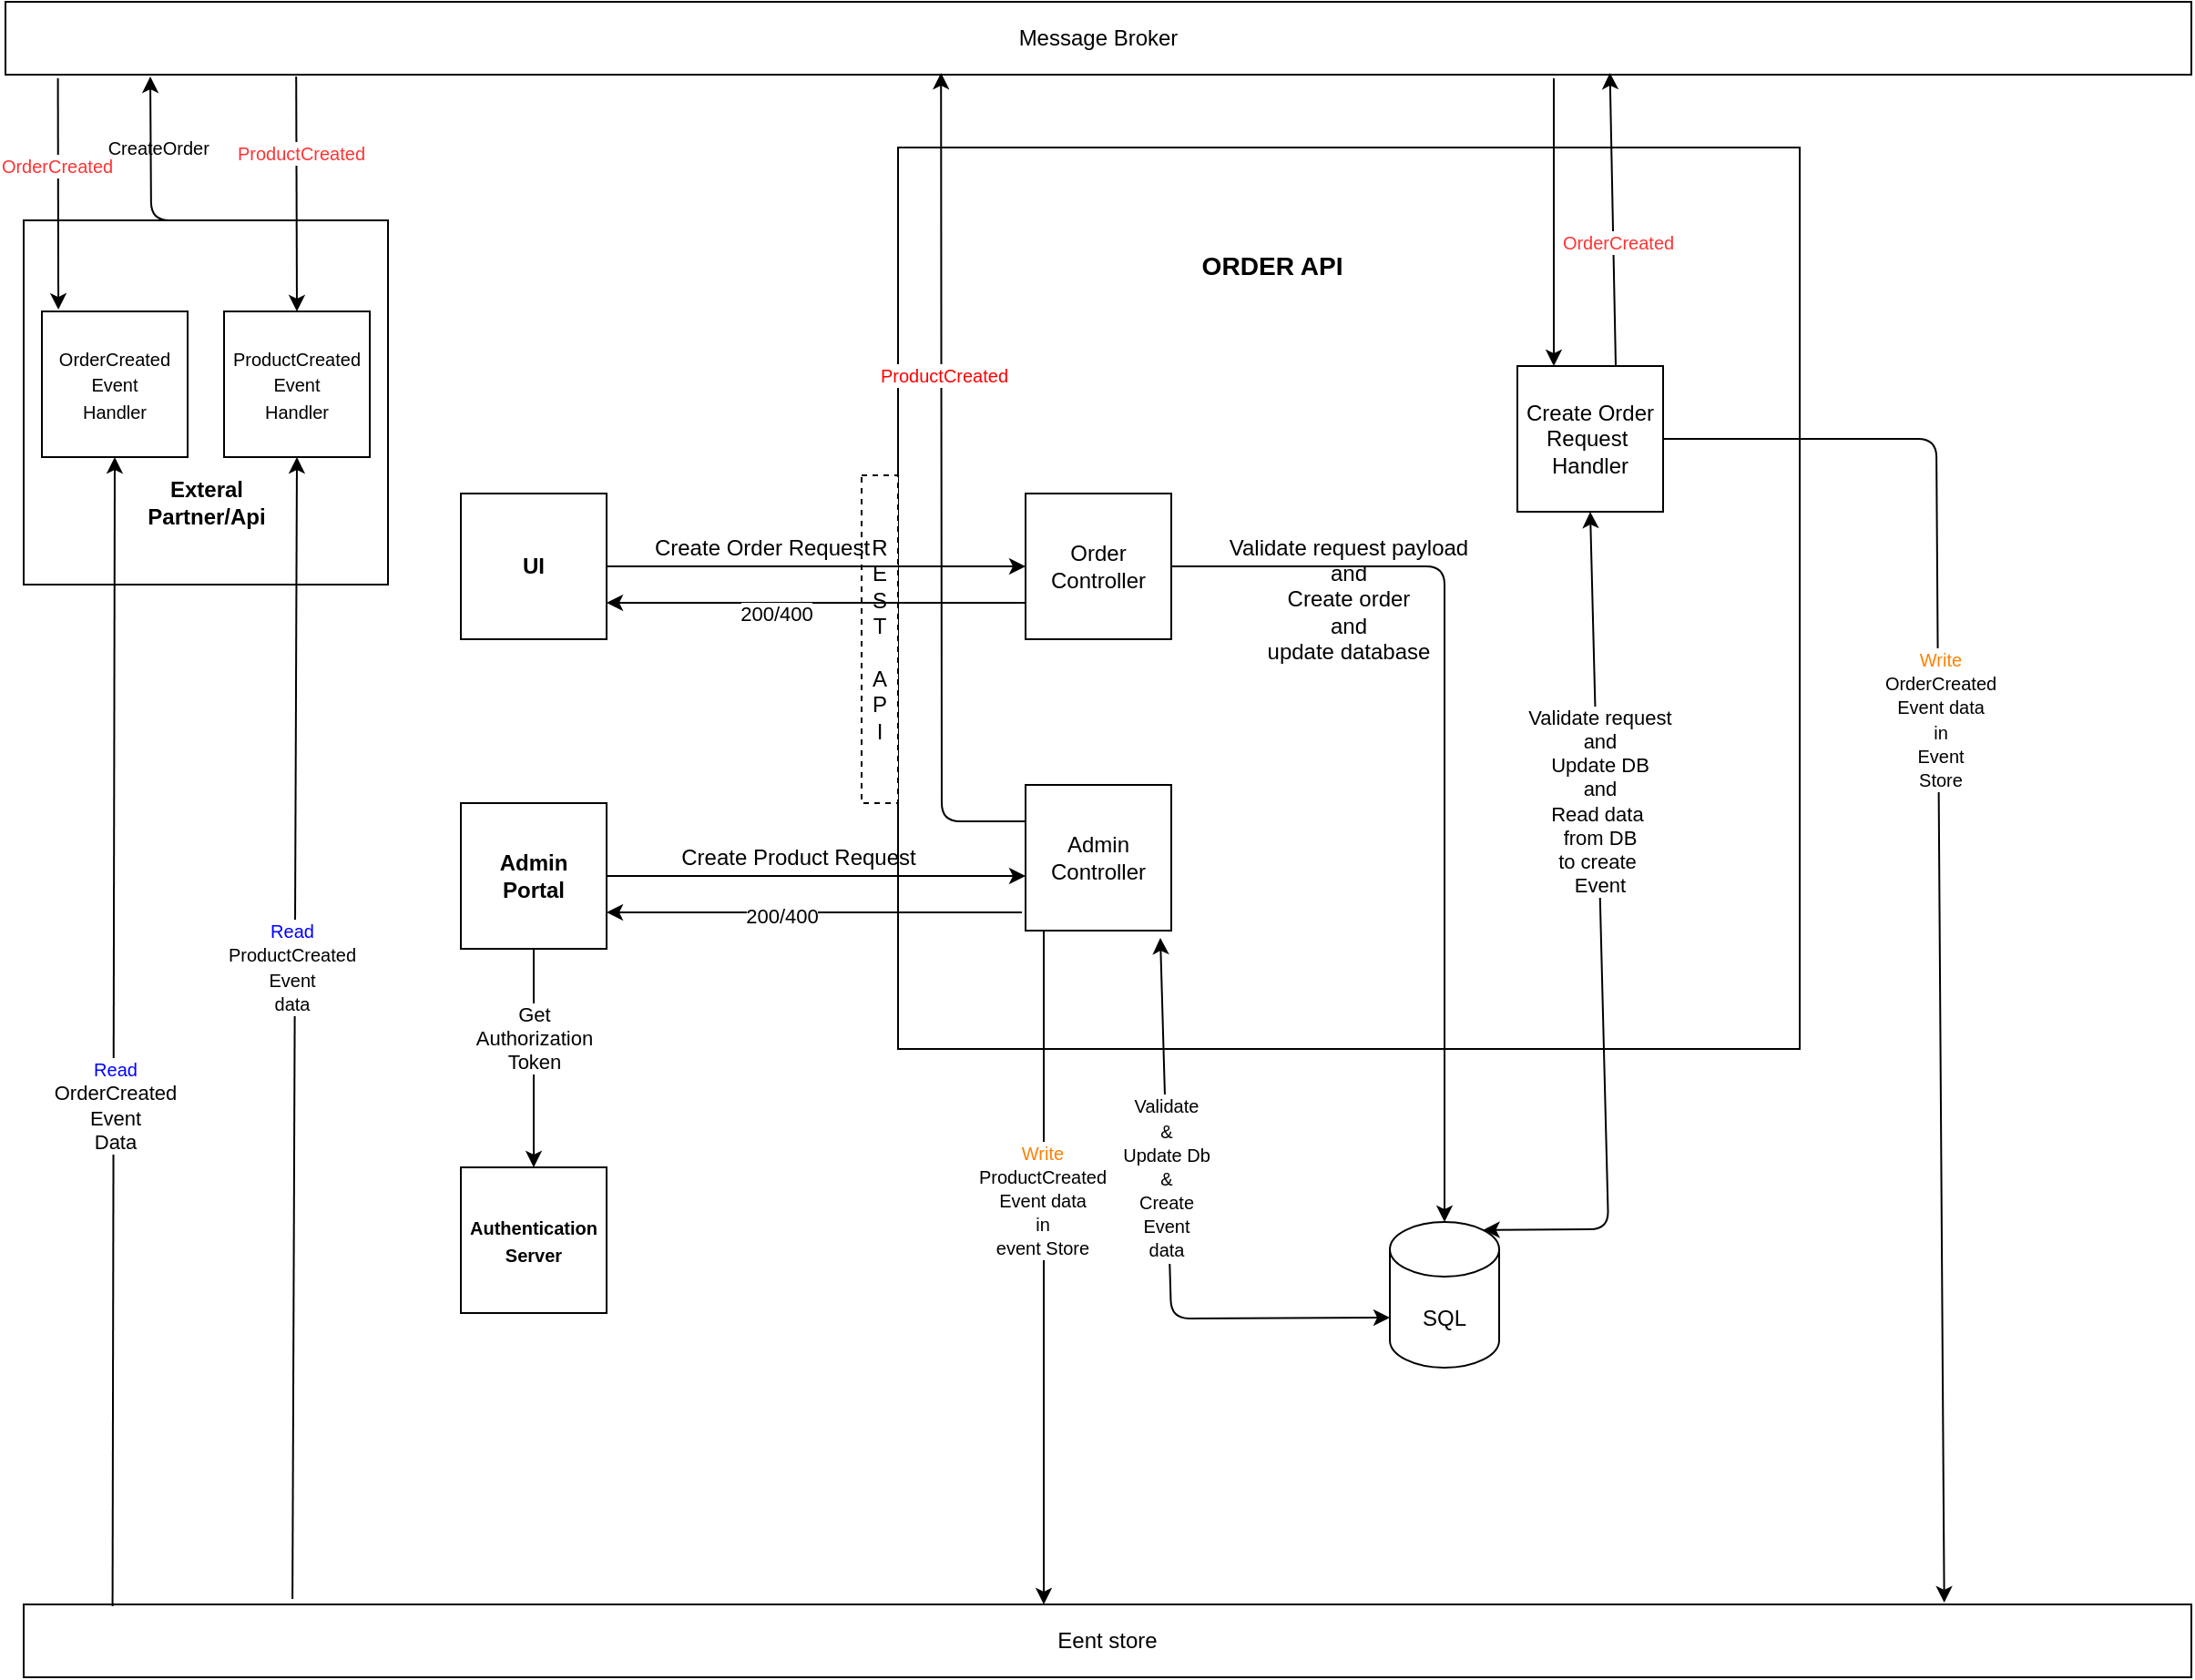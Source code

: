 <mxfile version="14.4.9" type="device"><diagram id="kgpKYQtTHZ0yAKxKKP6v" name="Page-1"><mxGraphModel dx="2272" dy="762" grid="1" gridSize="10" guides="1" tooltips="1" connect="1" arrows="1" fold="1" page="1" pageScale="1" pageWidth="850" pageHeight="1100" math="0" shadow="0"><root><mxCell id="0"/><mxCell id="1" parent="0"/><mxCell id="Mqd6WF8KA8pyk3sB3URa-1" value="Message Broker" style="rounded=0;whiteSpace=wrap;html=1;" vertex="1" parent="1"><mxGeometry x="-80" y="40" width="1200" height="40" as="geometry"/></mxCell><mxCell id="Mqd6WF8KA8pyk3sB3URa-2" value="Eent store" style="rounded=0;whiteSpace=wrap;html=1;" vertex="1" parent="1"><mxGeometry x="-70" y="920" width="1190" height="40" as="geometry"/></mxCell><mxCell id="Mqd6WF8KA8pyk3sB3URa-3" value="" style="whiteSpace=wrap;html=1;aspect=fixed;align=center;" vertex="1" parent="1"><mxGeometry x="-70" y="160" width="200" height="200" as="geometry"/></mxCell><mxCell id="Mqd6WF8KA8pyk3sB3URa-4" value="&lt;b&gt;UI&lt;/b&gt;" style="whiteSpace=wrap;html=1;aspect=fixed;" vertex="1" parent="1"><mxGeometry x="170" y="310" width="80" height="80" as="geometry"/></mxCell><mxCell id="Mqd6WF8KA8pyk3sB3URa-5" value="&lt;b&gt;Admin&lt;br&gt;Portal&lt;/b&gt;" style="whiteSpace=wrap;html=1;aspect=fixed;" vertex="1" parent="1"><mxGeometry x="170" y="480" width="80" height="80" as="geometry"/></mxCell><mxCell id="Mqd6WF8KA8pyk3sB3URa-6" value="Validate request payload &lt;br&gt;and&lt;br&gt;Create order &lt;br&gt;and &lt;br&gt;update database" style="whiteSpace=wrap;html=1;aspect=fixed;" vertex="1" parent="1"><mxGeometry x="410" y="120" width="495" height="495" as="geometry"/></mxCell><mxCell id="Mqd6WF8KA8pyk3sB3URa-7" value="R&lt;br&gt;E&lt;br&gt;S&lt;br&gt;T&lt;br&gt;&lt;br&gt;A&lt;br&gt;P&lt;br&gt;I" style="rounded=0;whiteSpace=wrap;html=1;dashed=1;" vertex="1" parent="1"><mxGeometry x="390" y="300" width="20" height="180" as="geometry"/></mxCell><mxCell id="Mqd6WF8KA8pyk3sB3URa-8" value="Order&lt;br&gt;Controller" style="whiteSpace=wrap;html=1;aspect=fixed;" vertex="1" parent="1"><mxGeometry x="480" y="310" width="80" height="80" as="geometry"/></mxCell><mxCell id="Mqd6WF8KA8pyk3sB3URa-9" value="Admin&lt;br&gt;Controller" style="whiteSpace=wrap;html=1;aspect=fixed;" vertex="1" parent="1"><mxGeometry x="480" y="470" width="80" height="80" as="geometry"/></mxCell><mxCell id="Mqd6WF8KA8pyk3sB3URa-11" value="" style="endArrow=classic;html=1;exitX=1;exitY=0.5;exitDx=0;exitDy=0;entryX=0;entryY=0.5;entryDx=0;entryDy=0;" edge="1" parent="1" source="Mqd6WF8KA8pyk3sB3URa-4" target="Mqd6WF8KA8pyk3sB3URa-8"><mxGeometry width="50" height="50" relative="1" as="geometry"><mxPoint x="400" y="550" as="sourcePoint"/><mxPoint x="450" y="500" as="targetPoint"/></mxGeometry></mxCell><mxCell id="Mqd6WF8KA8pyk3sB3URa-12" value="Create Order Request" style="text;html=1;align=center;verticalAlign=middle;resizable=0;points=[];autosize=1;" vertex="1" parent="1"><mxGeometry x="270" y="330" width="130" height="20" as="geometry"/></mxCell><mxCell id="Mqd6WF8KA8pyk3sB3URa-13" value="SQL" style="shape=cylinder3;whiteSpace=wrap;html=1;boundedLbl=1;backgroundOutline=1;size=15;" vertex="1" parent="1"><mxGeometry x="680" y="710" width="60" height="80" as="geometry"/></mxCell><mxCell id="Mqd6WF8KA8pyk3sB3URa-14" value="" style="endArrow=classic;html=1;entryX=0.5;entryY=0;entryDx=0;entryDy=0;entryPerimeter=0;exitX=1;exitY=0.5;exitDx=0;exitDy=0;" edge="1" parent="1" source="Mqd6WF8KA8pyk3sB3URa-8" target="Mqd6WF8KA8pyk3sB3URa-13"><mxGeometry width="50" height="50" relative="1" as="geometry"><mxPoint x="400" y="550" as="sourcePoint"/><mxPoint x="450" y="500" as="targetPoint"/><Array as="points"><mxPoint x="710" y="350"/></Array></mxGeometry></mxCell><mxCell id="Mqd6WF8KA8pyk3sB3URa-16" value="" style="endArrow=classic;html=1;entryX=1;entryY=0.75;entryDx=0;entryDy=0;exitX=0;exitY=0.75;exitDx=0;exitDy=0;" edge="1" parent="1" source="Mqd6WF8KA8pyk3sB3URa-8" target="Mqd6WF8KA8pyk3sB3URa-4"><mxGeometry width="50" height="50" relative="1" as="geometry"><mxPoint x="300" y="460" as="sourcePoint"/><mxPoint x="350" y="410" as="targetPoint"/></mxGeometry></mxCell><mxCell id="Mqd6WF8KA8pyk3sB3URa-17" value="200/400" style="edgeLabel;html=1;align=center;verticalAlign=middle;resizable=0;points=[];" vertex="1" connectable="0" parent="Mqd6WF8KA8pyk3sB3URa-16"><mxGeometry x="0.191" y="5" relative="1" as="geometry"><mxPoint y="1" as="offset"/></mxGeometry></mxCell><mxCell id="Mqd6WF8KA8pyk3sB3URa-18" value="" style="endArrow=classic;html=1;exitX=0.5;exitY=0;exitDx=0;exitDy=0;entryX=0.025;entryY=1.025;entryDx=0;entryDy=0;entryPerimeter=0;" edge="1" parent="1"><mxGeometry width="50" height="50" relative="1" as="geometry"><mxPoint x="60" y="160" as="sourcePoint"/><mxPoint x="-0.5" y="81" as="targetPoint"/><Array as="points"><mxPoint y="160"/></Array></mxGeometry></mxCell><mxCell id="Mqd6WF8KA8pyk3sB3URa-19" value="&lt;font style=&quot;font-size: 10px&quot;&gt;CreateOrder&amp;nbsp;&lt;/font&gt;" style="text;html=1;align=center;verticalAlign=middle;resizable=0;points=[];autosize=1;" vertex="1" parent="1"><mxGeometry x="-30" y="110" width="70" height="20" as="geometry"/></mxCell><mxCell id="Mqd6WF8KA8pyk3sB3URa-20" value="Create Order&lt;br&gt;Request&amp;nbsp;&lt;br&gt;Handler" style="whiteSpace=wrap;html=1;aspect=fixed;" vertex="1" parent="1"><mxGeometry x="750" y="240" width="80" height="80" as="geometry"/></mxCell><mxCell id="Mqd6WF8KA8pyk3sB3URa-22" value="" style="endArrow=classic;html=1;entryX=0.25;entryY=0;entryDx=0;entryDy=0;" edge="1" parent="1" target="Mqd6WF8KA8pyk3sB3URa-20"><mxGeometry width="50" height="50" relative="1" as="geometry"><mxPoint x="770" y="82" as="sourcePoint"/><mxPoint x="450" y="450" as="targetPoint"/></mxGeometry></mxCell><mxCell id="Mqd6WF8KA8pyk3sB3URa-23" value="" style="endArrow=classic;startArrow=classic;html=1;entryX=0.5;entryY=1;entryDx=0;entryDy=0;exitX=0.855;exitY=0;exitDx=0;exitDy=4.35;exitPerimeter=0;" edge="1" parent="1" source="Mqd6WF8KA8pyk3sB3URa-13" target="Mqd6WF8KA8pyk3sB3URa-20"><mxGeometry width="50" height="50" relative="1" as="geometry"><mxPoint x="770" y="500" as="sourcePoint"/><mxPoint x="820" y="450" as="targetPoint"/><Array as="points"><mxPoint x="800" y="714"/></Array></mxGeometry></mxCell><mxCell id="Mqd6WF8KA8pyk3sB3URa-24" value="Validate request&lt;br&gt;and&lt;br&gt;Update DB&lt;br&gt;and&lt;br&gt;Read data&amp;nbsp;&lt;br&gt;from DB&lt;br&gt;to create&amp;nbsp;&lt;br&gt;Event" style="edgeLabel;html=1;align=center;verticalAlign=middle;resizable=0;points=[];" vertex="1" connectable="0" parent="Mqd6WF8KA8pyk3sB3URa-23"><mxGeometry x="0.313" y="-1" relative="1" as="geometry"><mxPoint as="offset"/></mxGeometry></mxCell><mxCell id="Mqd6WF8KA8pyk3sB3URa-25" value="" style="endArrow=classic;html=1;entryX=0.734;entryY=0.975;entryDx=0;entryDy=0;entryPerimeter=0;exitX=0.675;exitY=0;exitDx=0;exitDy=0;exitPerimeter=0;" edge="1" parent="1" source="Mqd6WF8KA8pyk3sB3URa-20" target="Mqd6WF8KA8pyk3sB3URa-1"><mxGeometry width="50" height="50" relative="1" as="geometry"><mxPoint x="800" y="240" as="sourcePoint"/><mxPoint x="850" y="190" as="targetPoint"/></mxGeometry></mxCell><mxCell id="Mqd6WF8KA8pyk3sB3URa-26" value="&lt;font style=&quot;font-size: 10px&quot; color=&quot;#ff3333&quot;&gt;OrderCreated&lt;/font&gt;" style="edgeLabel;html=1;align=center;verticalAlign=middle;resizable=0;points=[];" vertex="1" connectable="0" parent="Mqd6WF8KA8pyk3sB3URa-25"><mxGeometry x="-0.156" y="-2" relative="1" as="geometry"><mxPoint as="offset"/></mxGeometry></mxCell><mxCell id="Mqd6WF8KA8pyk3sB3URa-27" value="" style="endArrow=classic;html=1;exitX=1;exitY=0.5;exitDx=0;exitDy=0;entryX=0.886;entryY=-0.025;entryDx=0;entryDy=0;entryPerimeter=0;" edge="1" parent="1" source="Mqd6WF8KA8pyk3sB3URa-20" target="Mqd6WF8KA8pyk3sB3URa-2"><mxGeometry width="50" height="50" relative="1" as="geometry"><mxPoint x="400" y="560" as="sourcePoint"/><mxPoint x="450" y="510" as="targetPoint"/><Array as="points"><mxPoint x="980" y="280"/></Array></mxGeometry></mxCell><mxCell id="Mqd6WF8KA8pyk3sB3URa-28" value="&lt;font style=&quot;font-size: 10px&quot;&gt;&lt;font color=&quot;#ff8000&quot; style=&quot;font-size: 10px&quot;&gt;Write&lt;/font&gt;&lt;br&gt;OrderCreated&lt;br&gt;Event data&lt;br&gt;in&lt;br&gt;Event&lt;br&gt;Store&lt;/font&gt;" style="edgeLabel;html=1;align=center;verticalAlign=middle;resizable=0;points=[];" vertex="1" connectable="0" parent="Mqd6WF8KA8pyk3sB3URa-27"><mxGeometry x="-0.23" y="1" relative="1" as="geometry"><mxPoint as="offset"/></mxGeometry></mxCell><mxCell id="Mqd6WF8KA8pyk3sB3URa-29" value="&lt;b style=&quot;font-size: 10px&quot;&gt;Authentication&lt;br&gt;Server&lt;/b&gt;" style="whiteSpace=wrap;html=1;aspect=fixed;" vertex="1" parent="1"><mxGeometry x="170" y="680" width="80" height="80" as="geometry"/></mxCell><mxCell id="Mqd6WF8KA8pyk3sB3URa-30" value="" style="endArrow=classic;html=1;exitX=0.5;exitY=1;exitDx=0;exitDy=0;entryX=0.5;entryY=0;entryDx=0;entryDy=0;" edge="1" parent="1" source="Mqd6WF8KA8pyk3sB3URa-5" target="Mqd6WF8KA8pyk3sB3URa-29"><mxGeometry width="50" height="50" relative="1" as="geometry"><mxPoint x="400" y="560" as="sourcePoint"/><mxPoint x="450" y="510" as="targetPoint"/></mxGeometry></mxCell><mxCell id="Mqd6WF8KA8pyk3sB3URa-31" value="Get&lt;br&gt;Authorization&lt;br&gt;Token" style="edgeLabel;html=1;align=center;verticalAlign=middle;resizable=0;points=[];" vertex="1" connectable="0" parent="Mqd6WF8KA8pyk3sB3URa-30"><mxGeometry x="-0.183" relative="1" as="geometry"><mxPoint as="offset"/></mxGeometry></mxCell><mxCell id="Mqd6WF8KA8pyk3sB3URa-32" value="" style="endArrow=classic;html=1;exitX=1;exitY=0.5;exitDx=0;exitDy=0;entryX=0;entryY=0.625;entryDx=0;entryDy=0;entryPerimeter=0;" edge="1" parent="1" source="Mqd6WF8KA8pyk3sB3URa-5" target="Mqd6WF8KA8pyk3sB3URa-9"><mxGeometry width="50" height="50" relative="1" as="geometry"><mxPoint x="400" y="540" as="sourcePoint"/><mxPoint x="450" y="490" as="targetPoint"/></mxGeometry></mxCell><mxCell id="Mqd6WF8KA8pyk3sB3URa-33" value="Create Product Request" style="text;html=1;align=center;verticalAlign=middle;resizable=0;points=[];autosize=1;" vertex="1" parent="1"><mxGeometry x="285" y="500" width="140" height="20" as="geometry"/></mxCell><mxCell id="Mqd6WF8KA8pyk3sB3URa-36" value="" style="endArrow=classic;html=1;exitX=0.25;exitY=1;exitDx=0;exitDy=0;entryX=0.479;entryY=0;entryDx=0;entryDy=0;entryPerimeter=0;" edge="1" parent="1"><mxGeometry width="50" height="50" relative="1" as="geometry"><mxPoint x="490" y="550" as="sourcePoint"/><mxPoint x="490.01" y="920" as="targetPoint"/></mxGeometry></mxCell><mxCell id="Mqd6WF8KA8pyk3sB3URa-37" value="&lt;font style=&quot;font-size: 10px&quot;&gt;&lt;font color=&quot;#ff8000&quot;&gt;Write&lt;/font&gt;&lt;br&gt;ProductCreated&lt;br&gt;Event data&lt;br&gt;in&lt;br&gt;event Store&lt;/font&gt;" style="edgeLabel;html=1;align=center;verticalAlign=middle;resizable=0;points=[];" vertex="1" connectable="0" parent="Mqd6WF8KA8pyk3sB3URa-36"><mxGeometry x="-0.2" y="-1" relative="1" as="geometry"><mxPoint as="offset"/></mxGeometry></mxCell><mxCell id="Mqd6WF8KA8pyk3sB3URa-40" value="" style="endArrow=classic;startArrow=classic;html=1;entryX=0.925;entryY=1.05;entryDx=0;entryDy=0;exitX=0;exitY=0;exitDx=0;exitDy=52.5;exitPerimeter=0;entryPerimeter=0;" edge="1" parent="1" source="Mqd6WF8KA8pyk3sB3URa-13" target="Mqd6WF8KA8pyk3sB3URa-9"><mxGeometry width="50" height="50" relative="1" as="geometry"><mxPoint x="540" y="620" as="sourcePoint"/><mxPoint x="590" y="570" as="targetPoint"/><Array as="points"><mxPoint x="560" y="763"/></Array></mxGeometry></mxCell><mxCell id="Mqd6WF8KA8pyk3sB3URa-41" value="&lt;font style=&quot;font-size: 10px&quot;&gt;Validate &lt;br&gt;&amp;amp;&lt;br&gt;Update Db&lt;br&gt;&amp;amp;&lt;br&gt;Create&lt;br&gt;Event &lt;br&gt;data&lt;/font&gt;" style="edgeLabel;html=1;align=center;verticalAlign=middle;resizable=0;points=[];" vertex="1" connectable="0" parent="Mqd6WF8KA8pyk3sB3URa-40"><mxGeometry x="0.198" y="1" relative="1" as="geometry"><mxPoint as="offset"/></mxGeometry></mxCell><mxCell id="Mqd6WF8KA8pyk3sB3URa-42" value="&lt;font style=&quot;font-size: 10px&quot;&gt;OrderCreated&lt;br&gt;Event&lt;br&gt;Handler&lt;/font&gt;" style="whiteSpace=wrap;html=1;aspect=fixed;" vertex="1" parent="1"><mxGeometry x="-60" y="210" width="80" height="80" as="geometry"/></mxCell><mxCell id="Mqd6WF8KA8pyk3sB3URa-43" value="&lt;font style=&quot;font-size: 10px&quot;&gt;ProductCreated&lt;br&gt;Event&lt;br&gt;Handler&lt;/font&gt;" style="whiteSpace=wrap;html=1;aspect=fixed;" vertex="1" parent="1"><mxGeometry x="40" y="210" width="80" height="80" as="geometry"/></mxCell><mxCell id="Mqd6WF8KA8pyk3sB3URa-45" value="" style="endArrow=classic;html=1;exitX=0.024;exitY=1.05;exitDx=0;exitDy=0;exitPerimeter=0;entryX=0.113;entryY=-0.012;entryDx=0;entryDy=0;entryPerimeter=0;" edge="1" parent="1" source="Mqd6WF8KA8pyk3sB3URa-1" target="Mqd6WF8KA8pyk3sB3URa-42"><mxGeometry width="50" height="50" relative="1" as="geometry"><mxPoint x="110" y="145" as="sourcePoint"/><mxPoint x="160" y="95" as="targetPoint"/></mxGeometry></mxCell><mxCell id="Mqd6WF8KA8pyk3sB3URa-46" value="&lt;font style=&quot;font-size: 10px&quot; color=&quot;#ff3333&quot;&gt;OrderCreated&lt;/font&gt;" style="edgeLabel;html=1;align=center;verticalAlign=middle;resizable=0;points=[];" vertex="1" connectable="0" parent="Mqd6WF8KA8pyk3sB3URa-45"><mxGeometry x="-0.244" y="-1" relative="1" as="geometry"><mxPoint as="offset"/></mxGeometry></mxCell><mxCell id="Mqd6WF8KA8pyk3sB3URa-47" value="" style="endArrow=classic;html=1;entryX=0.5;entryY=0;entryDx=0;entryDy=0;exitX=0.133;exitY=1.025;exitDx=0;exitDy=0;exitPerimeter=0;" edge="1" parent="1" source="Mqd6WF8KA8pyk3sB3URa-1" target="Mqd6WF8KA8pyk3sB3URa-43"><mxGeometry width="50" height="50" relative="1" as="geometry"><mxPoint x="130" y="145" as="sourcePoint"/><mxPoint x="180" y="95" as="targetPoint"/></mxGeometry></mxCell><mxCell id="Mqd6WF8KA8pyk3sB3URa-48" value="&lt;font style=&quot;font-size: 10px&quot; color=&quot;#ff3333&quot;&gt;ProductCreated&lt;/font&gt;" style="edgeLabel;html=1;align=center;verticalAlign=middle;resizable=0;points=[];" vertex="1" connectable="0" parent="Mqd6WF8KA8pyk3sB3URa-47"><mxGeometry x="-0.349" y="2" relative="1" as="geometry"><mxPoint as="offset"/></mxGeometry></mxCell><mxCell id="Mqd6WF8KA8pyk3sB3URa-49" value="" style="endArrow=classic;html=1;exitX=0;exitY=0.25;exitDx=0;exitDy=0;entryX=0.428;entryY=0.975;entryDx=0;entryDy=0;entryPerimeter=0;" edge="1" parent="1" source="Mqd6WF8KA8pyk3sB3URa-9" target="Mqd6WF8KA8pyk3sB3URa-1"><mxGeometry width="50" height="50" relative="1" as="geometry"><mxPoint x="590" y="440" as="sourcePoint"/><mxPoint x="640" y="390" as="targetPoint"/><Array as="points"><mxPoint x="434" y="490"/></Array></mxGeometry></mxCell><mxCell id="Mqd6WF8KA8pyk3sB3URa-50" value="&lt;font style=&quot;font-size: 10px&quot; color=&quot;#ff0000&quot;&gt;ProductCreated&lt;/font&gt;" style="edgeLabel;html=1;align=center;verticalAlign=middle;resizable=0;points=[];" vertex="1" connectable="0" parent="Mqd6WF8KA8pyk3sB3URa-49"><mxGeometry x="0.274" y="-1" relative="1" as="geometry"><mxPoint as="offset"/></mxGeometry></mxCell><mxCell id="Mqd6WF8KA8pyk3sB3URa-51" value="" style="endArrow=classic;html=1;exitX=0.041;exitY=0.025;exitDx=0;exitDy=0;exitPerimeter=0;entryX=0.5;entryY=1;entryDx=0;entryDy=0;" edge="1" parent="1" source="Mqd6WF8KA8pyk3sB3URa-2" target="Mqd6WF8KA8pyk3sB3URa-42"><mxGeometry width="50" height="50" relative="1" as="geometry"><mxPoint x="-45" y="700" as="sourcePoint"/><mxPoint x="-40" y="480" as="targetPoint"/></mxGeometry></mxCell><mxCell id="Mqd6WF8KA8pyk3sB3URa-52" value="&lt;font style=&quot;font-size: 10px&quot; color=&quot;#0000ff&quot;&gt;Read&lt;/font&gt;&lt;br&gt;OrderCreated&lt;br&gt;Event&lt;br&gt;Data" style="edgeLabel;html=1;align=center;verticalAlign=middle;resizable=0;points=[];" vertex="1" connectable="0" parent="Mqd6WF8KA8pyk3sB3URa-51"><mxGeometry x="-0.129" relative="1" as="geometry"><mxPoint as="offset"/></mxGeometry></mxCell><mxCell id="Mqd6WF8KA8pyk3sB3URa-53" value="" style="endArrow=classic;html=1;exitX=0.124;exitY=-0.075;exitDx=0;exitDy=0;exitPerimeter=0;entryX=0.5;entryY=1;entryDx=0;entryDy=0;" edge="1" parent="1" source="Mqd6WF8KA8pyk3sB3URa-2" target="Mqd6WF8KA8pyk3sB3URa-43"><mxGeometry width="50" height="50" relative="1" as="geometry"><mxPoint x="40" y="760" as="sourcePoint"/><mxPoint x="130" y="420" as="targetPoint"/></mxGeometry></mxCell><mxCell id="Mqd6WF8KA8pyk3sB3URa-54" value="&lt;font style=&quot;font-size: 10px&quot;&gt;&lt;font color=&quot;#0000ff&quot;&gt;Read&lt;/font&gt;&lt;br&gt;ProductCreated&lt;br&gt;Event&lt;br&gt;data&lt;/font&gt;" style="edgeLabel;html=1;align=center;verticalAlign=middle;resizable=0;points=[];" vertex="1" connectable="0" parent="Mqd6WF8KA8pyk3sB3URa-53"><mxGeometry x="0.109" y="2" relative="1" as="geometry"><mxPoint as="offset"/></mxGeometry></mxCell><mxCell id="Mqd6WF8KA8pyk3sB3URa-55" value="" style="endArrow=classic;html=1;exitX=-0.025;exitY=0.875;exitDx=0;exitDy=0;exitPerimeter=0;entryX=1;entryY=0.75;entryDx=0;entryDy=0;" edge="1" parent="1" source="Mqd6WF8KA8pyk3sB3URa-9" target="Mqd6WF8KA8pyk3sB3URa-5"><mxGeometry width="50" height="50" relative="1" as="geometry"><mxPoint x="590" y="600" as="sourcePoint"/><mxPoint x="250" y="550" as="targetPoint"/></mxGeometry></mxCell><mxCell id="Mqd6WF8KA8pyk3sB3URa-56" value="200/400" style="edgeLabel;html=1;align=center;verticalAlign=middle;resizable=0;points=[];" vertex="1" connectable="0" parent="Mqd6WF8KA8pyk3sB3URa-55"><mxGeometry x="0.157" y="2" relative="1" as="geometry"><mxPoint as="offset"/></mxGeometry></mxCell><mxCell id="Mqd6WF8KA8pyk3sB3URa-57" value="&lt;h3&gt;&lt;b&gt;ORDER API&lt;/b&gt;&lt;/h3&gt;" style="text;html=1;align=center;verticalAlign=middle;resizable=0;points=[];autosize=1;" vertex="1" parent="1"><mxGeometry x="570" y="160" width="90" height="50" as="geometry"/></mxCell><mxCell id="Mqd6WF8KA8pyk3sB3URa-58" value="&lt;b&gt;Exteral &lt;br&gt;Partner/Api&lt;/b&gt;" style="text;html=1;align=center;verticalAlign=middle;resizable=0;points=[];autosize=1;" vertex="1" parent="1"><mxGeometry x="-10" y="300" width="80" height="30" as="geometry"/></mxCell></root></mxGraphModel></diagram></mxfile>